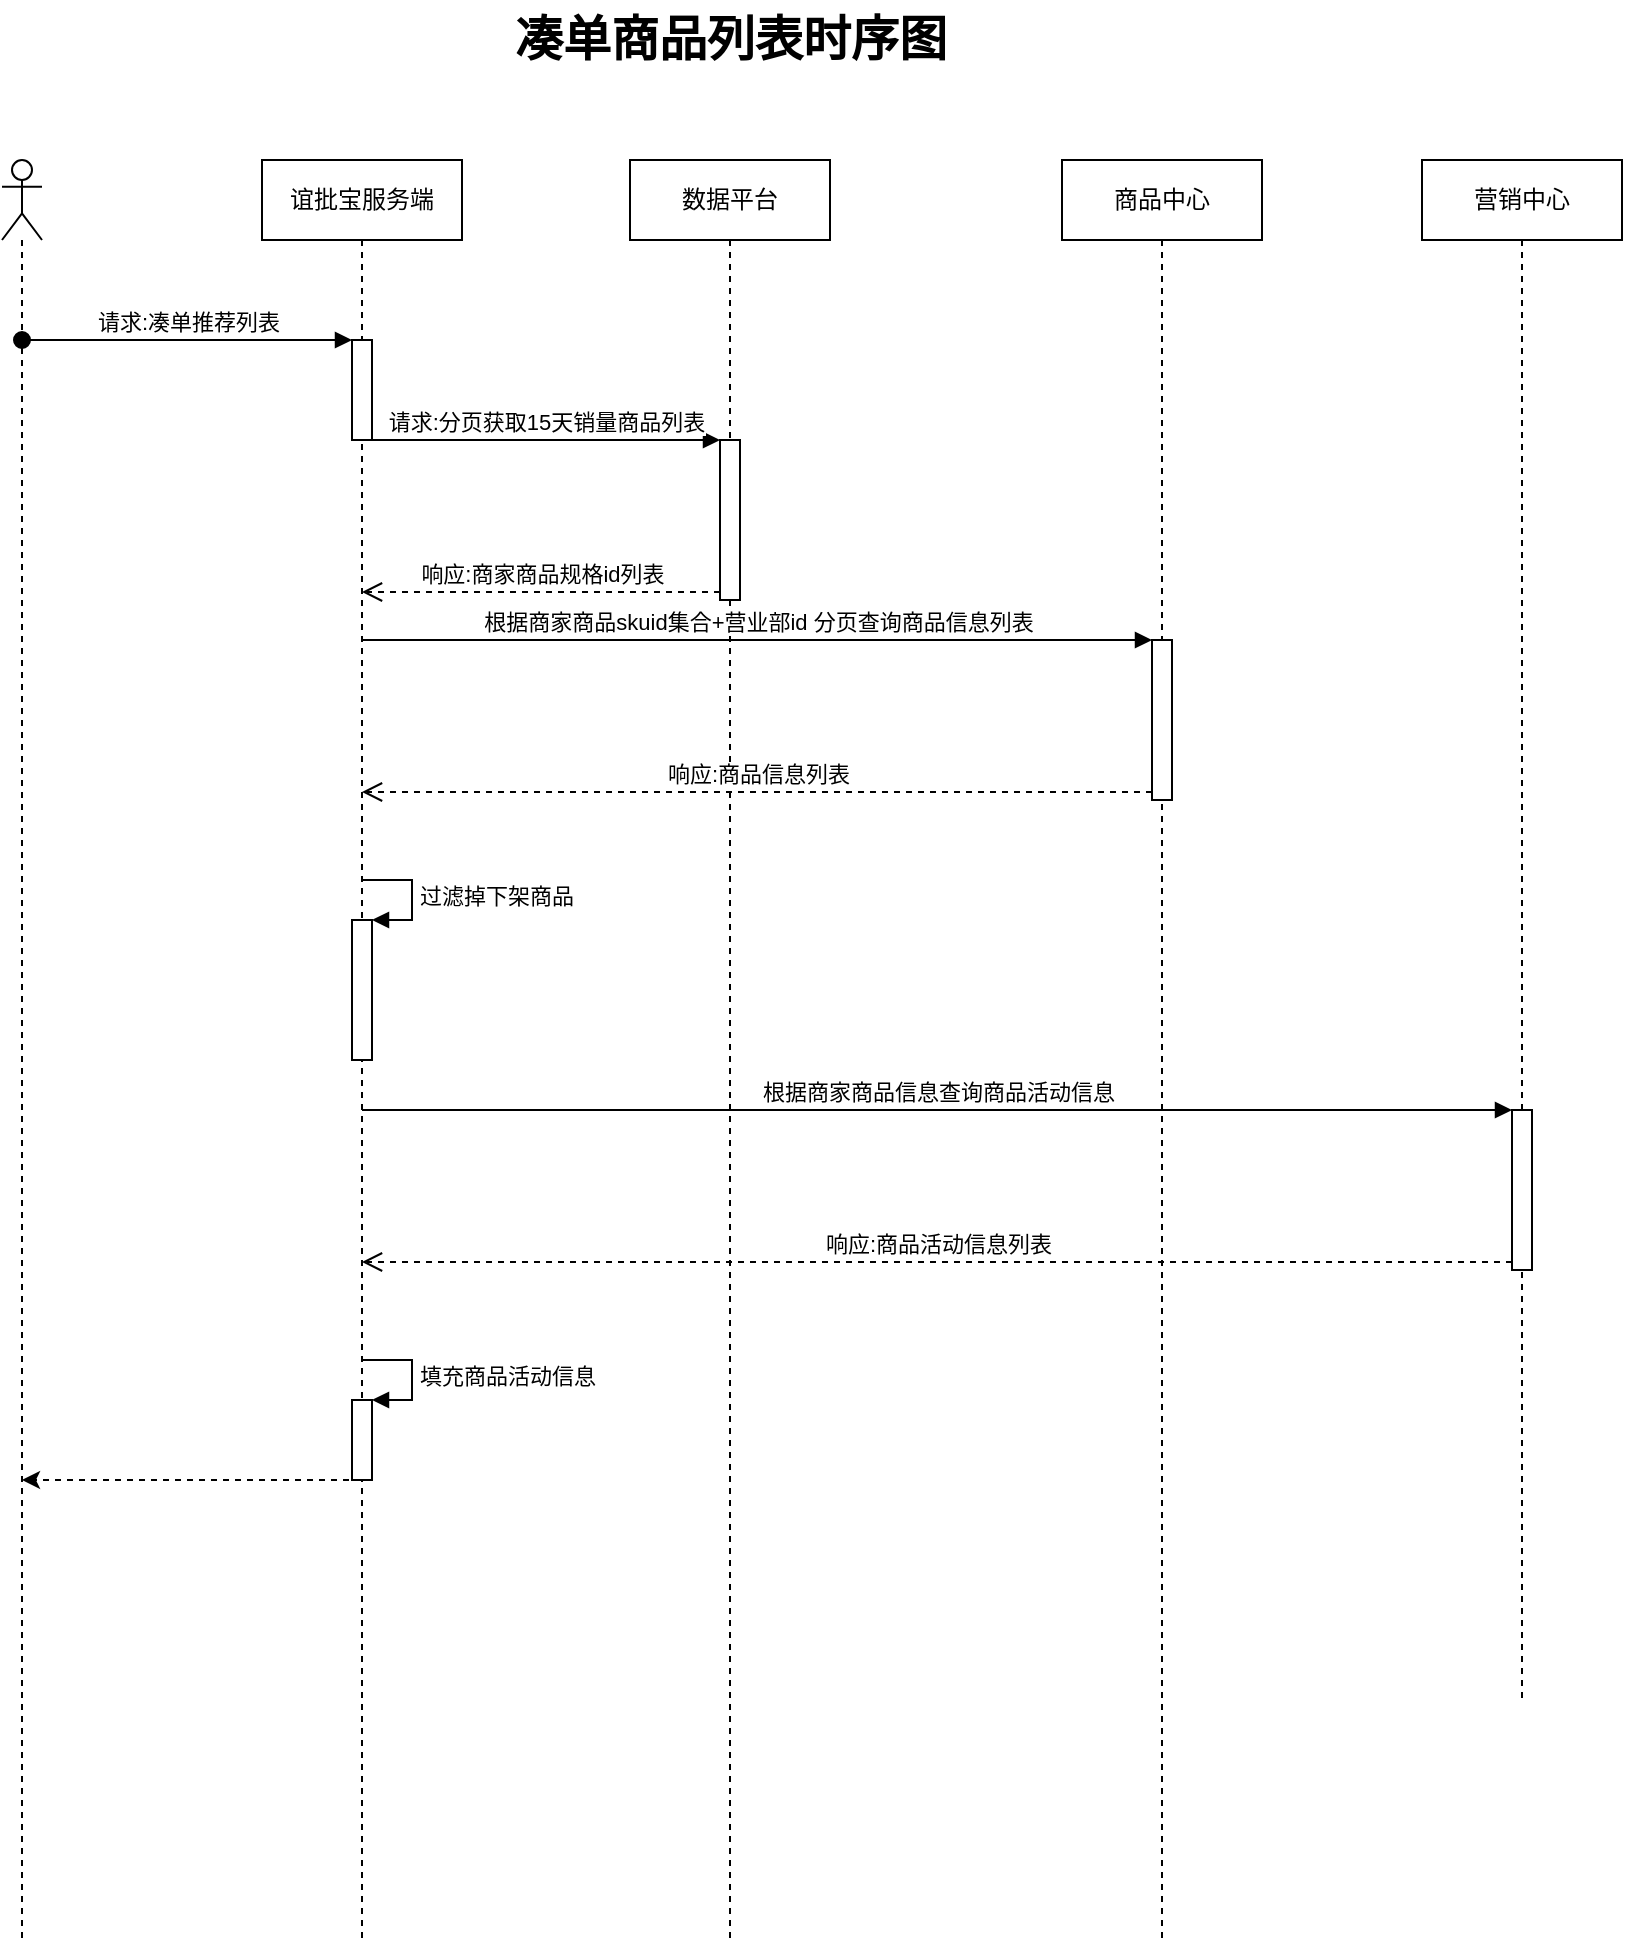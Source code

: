 <mxfile version="13.10.3" type="github"><diagram id="uR0fr-8WlHRp3XlI8Slh" name="Page-1"><mxGraphModel dx="1422" dy="706" grid="1" gridSize="10" guides="1" tooltips="1" connect="1" arrows="1" fold="1" page="1" pageScale="1" pageWidth="827" pageHeight="1169" math="0" shadow="0"><root><mxCell id="0"/><mxCell id="1" parent="0"/><mxCell id="mNECxVUxw5n8KmS6PTL2-1" value="" style="shape=umlLifeline;participant=umlActor;perimeter=lifelinePerimeter;whiteSpace=wrap;html=1;container=1;collapsible=0;recursiveResize=0;verticalAlign=top;spacingTop=36;outlineConnect=0;" vertex="1" parent="1"><mxGeometry x="100" y="110" width="20" height="890" as="geometry"/></mxCell><mxCell id="mNECxVUxw5n8KmS6PTL2-2" value="谊批宝服务端" style="shape=umlLifeline;perimeter=lifelinePerimeter;whiteSpace=wrap;html=1;container=1;collapsible=0;recursiveResize=0;outlineConnect=0;" vertex="1" parent="1"><mxGeometry x="230" y="110" width="100" height="890" as="geometry"/></mxCell><mxCell id="mNECxVUxw5n8KmS6PTL2-5" value="" style="html=1;points=[];perimeter=orthogonalPerimeter;" vertex="1" parent="mNECxVUxw5n8KmS6PTL2-2"><mxGeometry x="45" y="90" width="10" height="50" as="geometry"/></mxCell><mxCell id="mNECxVUxw5n8KmS6PTL2-23" value="" style="html=1;points=[];perimeter=orthogonalPerimeter;" vertex="1" parent="mNECxVUxw5n8KmS6PTL2-2"><mxGeometry x="45" y="380" width="10" height="70" as="geometry"/></mxCell><mxCell id="mNECxVUxw5n8KmS6PTL2-24" value="过滤掉下架商品" style="edgeStyle=orthogonalEdgeStyle;html=1;align=left;spacingLeft=2;endArrow=block;rounded=0;entryX=1;entryY=0;" edge="1" target="mNECxVUxw5n8KmS6PTL2-23" parent="mNECxVUxw5n8KmS6PTL2-2"><mxGeometry relative="1" as="geometry"><mxPoint x="50" y="360" as="sourcePoint"/><Array as="points"><mxPoint x="75" y="360"/></Array></mxGeometry></mxCell><mxCell id="mNECxVUxw5n8KmS6PTL2-33" value="" style="html=1;points=[];perimeter=orthogonalPerimeter;" vertex="1" parent="mNECxVUxw5n8KmS6PTL2-2"><mxGeometry x="45" y="620" width="10" height="40" as="geometry"/></mxCell><mxCell id="mNECxVUxw5n8KmS6PTL2-34" value="填充商品活动信息" style="edgeStyle=orthogonalEdgeStyle;html=1;align=left;spacingLeft=2;endArrow=block;rounded=0;entryX=1;entryY=0;" edge="1" target="mNECxVUxw5n8KmS6PTL2-33" parent="mNECxVUxw5n8KmS6PTL2-2"><mxGeometry relative="1" as="geometry"><mxPoint x="50" y="600" as="sourcePoint"/><Array as="points"><mxPoint x="75" y="600"/></Array></mxGeometry></mxCell><mxCell id="mNECxVUxw5n8KmS6PTL2-6" value="请求:凑单推荐列表" style="html=1;verticalAlign=bottom;startArrow=oval;endArrow=block;startSize=8;" edge="1" target="mNECxVUxw5n8KmS6PTL2-5" parent="1" source="mNECxVUxw5n8KmS6PTL2-1"><mxGeometry relative="1" as="geometry"><mxPoint x="215" y="200" as="sourcePoint"/><Array as="points"><mxPoint x="190" y="200"/></Array></mxGeometry></mxCell><mxCell id="mNECxVUxw5n8KmS6PTL2-7" value="数据平台" style="shape=umlLifeline;perimeter=lifelinePerimeter;whiteSpace=wrap;html=1;container=1;collapsible=0;recursiveResize=0;outlineConnect=0;" vertex="1" parent="1"><mxGeometry x="414" y="110" width="100" height="890" as="geometry"/></mxCell><mxCell id="mNECxVUxw5n8KmS6PTL2-13" value="" style="html=1;points=[];perimeter=orthogonalPerimeter;" vertex="1" parent="mNECxVUxw5n8KmS6PTL2-7"><mxGeometry x="45" y="140" width="10" height="80" as="geometry"/></mxCell><mxCell id="mNECxVUxw5n8KmS6PTL2-10" value="商品中心" style="shape=umlLifeline;perimeter=lifelinePerimeter;whiteSpace=wrap;html=1;container=1;collapsible=0;recursiveResize=0;outlineConnect=0;" vertex="1" parent="1"><mxGeometry x="630" y="110" width="100" height="890" as="geometry"/></mxCell><mxCell id="mNECxVUxw5n8KmS6PTL2-20" value="" style="html=1;points=[];perimeter=orthogonalPerimeter;" vertex="1" parent="mNECxVUxw5n8KmS6PTL2-10"><mxGeometry x="45" y="240" width="10" height="80" as="geometry"/></mxCell><mxCell id="mNECxVUxw5n8KmS6PTL2-14" value="请求:分页获取15天销量商品列表" style="html=1;verticalAlign=bottom;endArrow=block;entryX=0;entryY=0;" edge="1" target="mNECxVUxw5n8KmS6PTL2-13" parent="1" source="mNECxVUxw5n8KmS6PTL2-5"><mxGeometry relative="1" as="geometry"><mxPoint x="389" y="250" as="sourcePoint"/></mxGeometry></mxCell><mxCell id="mNECxVUxw5n8KmS6PTL2-15" value="响应:商家商品规格id列表" style="html=1;verticalAlign=bottom;endArrow=open;dashed=1;endSize=8;exitX=0;exitY=0.95;" edge="1" source="mNECxVUxw5n8KmS6PTL2-13" parent="1" target="mNECxVUxw5n8KmS6PTL2-2"><mxGeometry relative="1" as="geometry"><mxPoint x="389" y="326" as="targetPoint"/></mxGeometry></mxCell><mxCell id="mNECxVUxw5n8KmS6PTL2-21" value="根据商家商品skuid集合+营业部id 分页查询商品信息列表" style="html=1;verticalAlign=bottom;endArrow=block;entryX=0;entryY=0;" edge="1" target="mNECxVUxw5n8KmS6PTL2-20" parent="1" source="mNECxVUxw5n8KmS6PTL2-2"><mxGeometry relative="1" as="geometry"><mxPoint x="605" y="350" as="sourcePoint"/></mxGeometry></mxCell><mxCell id="mNECxVUxw5n8KmS6PTL2-22" value="响应:商品信息列表" style="html=1;verticalAlign=bottom;endArrow=open;dashed=1;endSize=8;exitX=0;exitY=0.95;" edge="1" source="mNECxVUxw5n8KmS6PTL2-20" parent="1" target="mNECxVUxw5n8KmS6PTL2-2"><mxGeometry relative="1" as="geometry"><mxPoint x="605" y="426" as="targetPoint"/></mxGeometry></mxCell><mxCell id="mNECxVUxw5n8KmS6PTL2-25" value="营销中心" style="shape=umlLifeline;perimeter=lifelinePerimeter;whiteSpace=wrap;html=1;container=1;collapsible=0;recursiveResize=0;outlineConnect=0;" vertex="1" parent="1"><mxGeometry x="810" y="110" width="100" height="770" as="geometry"/></mxCell><mxCell id="mNECxVUxw5n8KmS6PTL2-30" value="" style="html=1;points=[];perimeter=orthogonalPerimeter;" vertex="1" parent="mNECxVUxw5n8KmS6PTL2-25"><mxGeometry x="45" y="475" width="10" height="80" as="geometry"/></mxCell><mxCell id="mNECxVUxw5n8KmS6PTL2-31" value="根据商家商品信息查询商品活动信息" style="html=1;verticalAlign=bottom;endArrow=block;entryX=0;entryY=0;" edge="1" target="mNECxVUxw5n8KmS6PTL2-30" parent="1" source="mNECxVUxw5n8KmS6PTL2-2"><mxGeometry relative="1" as="geometry"><mxPoint x="785" y="585" as="sourcePoint"/></mxGeometry></mxCell><mxCell id="mNECxVUxw5n8KmS6PTL2-32" value="响应:商品活动信息列表" style="html=1;verticalAlign=bottom;endArrow=open;dashed=1;endSize=8;exitX=0;exitY=0.95;" edge="1" source="mNECxVUxw5n8KmS6PTL2-30" parent="1" target="mNECxVUxw5n8KmS6PTL2-2"><mxGeometry relative="1" as="geometry"><mxPoint x="785" y="661" as="targetPoint"/></mxGeometry></mxCell><mxCell id="mNECxVUxw5n8KmS6PTL2-35" value="" style="endArrow=classic;html=1;dashed=1;" edge="1" parent="1" source="mNECxVUxw5n8KmS6PTL2-2" target="mNECxVUxw5n8KmS6PTL2-1"><mxGeometry width="50" height="50" relative="1" as="geometry"><mxPoint x="220" y="830" as="sourcePoint"/><mxPoint x="270" y="780" as="targetPoint"/><Array as="points"><mxPoint x="200" y="770"/></Array></mxGeometry></mxCell><mxCell id="mNECxVUxw5n8KmS6PTL2-36" value="凑单商品列表时序图" style="text;strokeColor=none;fillColor=none;html=1;fontSize=24;fontStyle=1;verticalAlign=middle;align=center;" vertex="1" parent="1"><mxGeometry x="414" y="30" width="100" height="40" as="geometry"/></mxCell></root></mxGraphModel></diagram></mxfile>